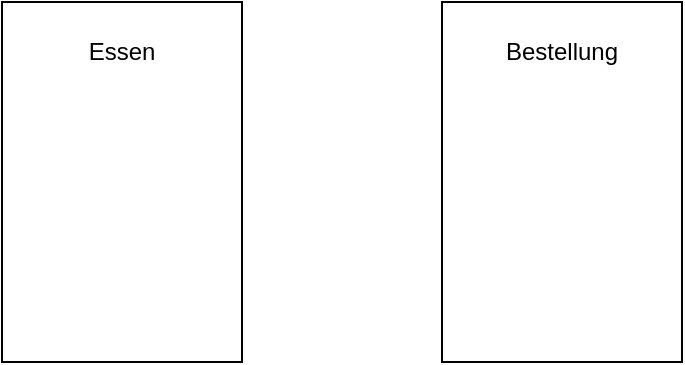 <mxfile>
    <diagram id="D5fwvd3OYhV-hkMk9_r6" name="Seite-1">
        <mxGraphModel dx="1086" dy="755" grid="1" gridSize="10" guides="1" tooltips="1" connect="1" arrows="1" fold="1" page="1" pageScale="1" pageWidth="827" pageHeight="1169" math="0" shadow="0">
            <root>
                <mxCell id="0"/>
                <mxCell id="1" parent="0"/>
                <mxCell id="38" value="" style="rounded=0;whiteSpace=wrap;html=1;" vertex="1" parent="1">
                    <mxGeometry x="80" y="60" width="120" height="180" as="geometry"/>
                </mxCell>
                <mxCell id="39" value="" style="rounded=0;whiteSpace=wrap;html=1;" vertex="1" parent="1">
                    <mxGeometry x="300" y="60" width="120" height="180" as="geometry"/>
                </mxCell>
                <mxCell id="40" value="Bestellung" style="text;html=1;strokeColor=none;fillColor=none;align=center;verticalAlign=middle;whiteSpace=wrap;rounded=0;" vertex="1" parent="1">
                    <mxGeometry x="330" y="70" width="60" height="30" as="geometry"/>
                </mxCell>
                <mxCell id="41" value="Essen" style="text;html=1;strokeColor=none;fillColor=none;align=center;verticalAlign=middle;whiteSpace=wrap;rounded=0;" vertex="1" parent="1">
                    <mxGeometry x="110" y="70" width="60" height="30" as="geometry"/>
                </mxCell>
            </root>
        </mxGraphModel>
    </diagram>
</mxfile>